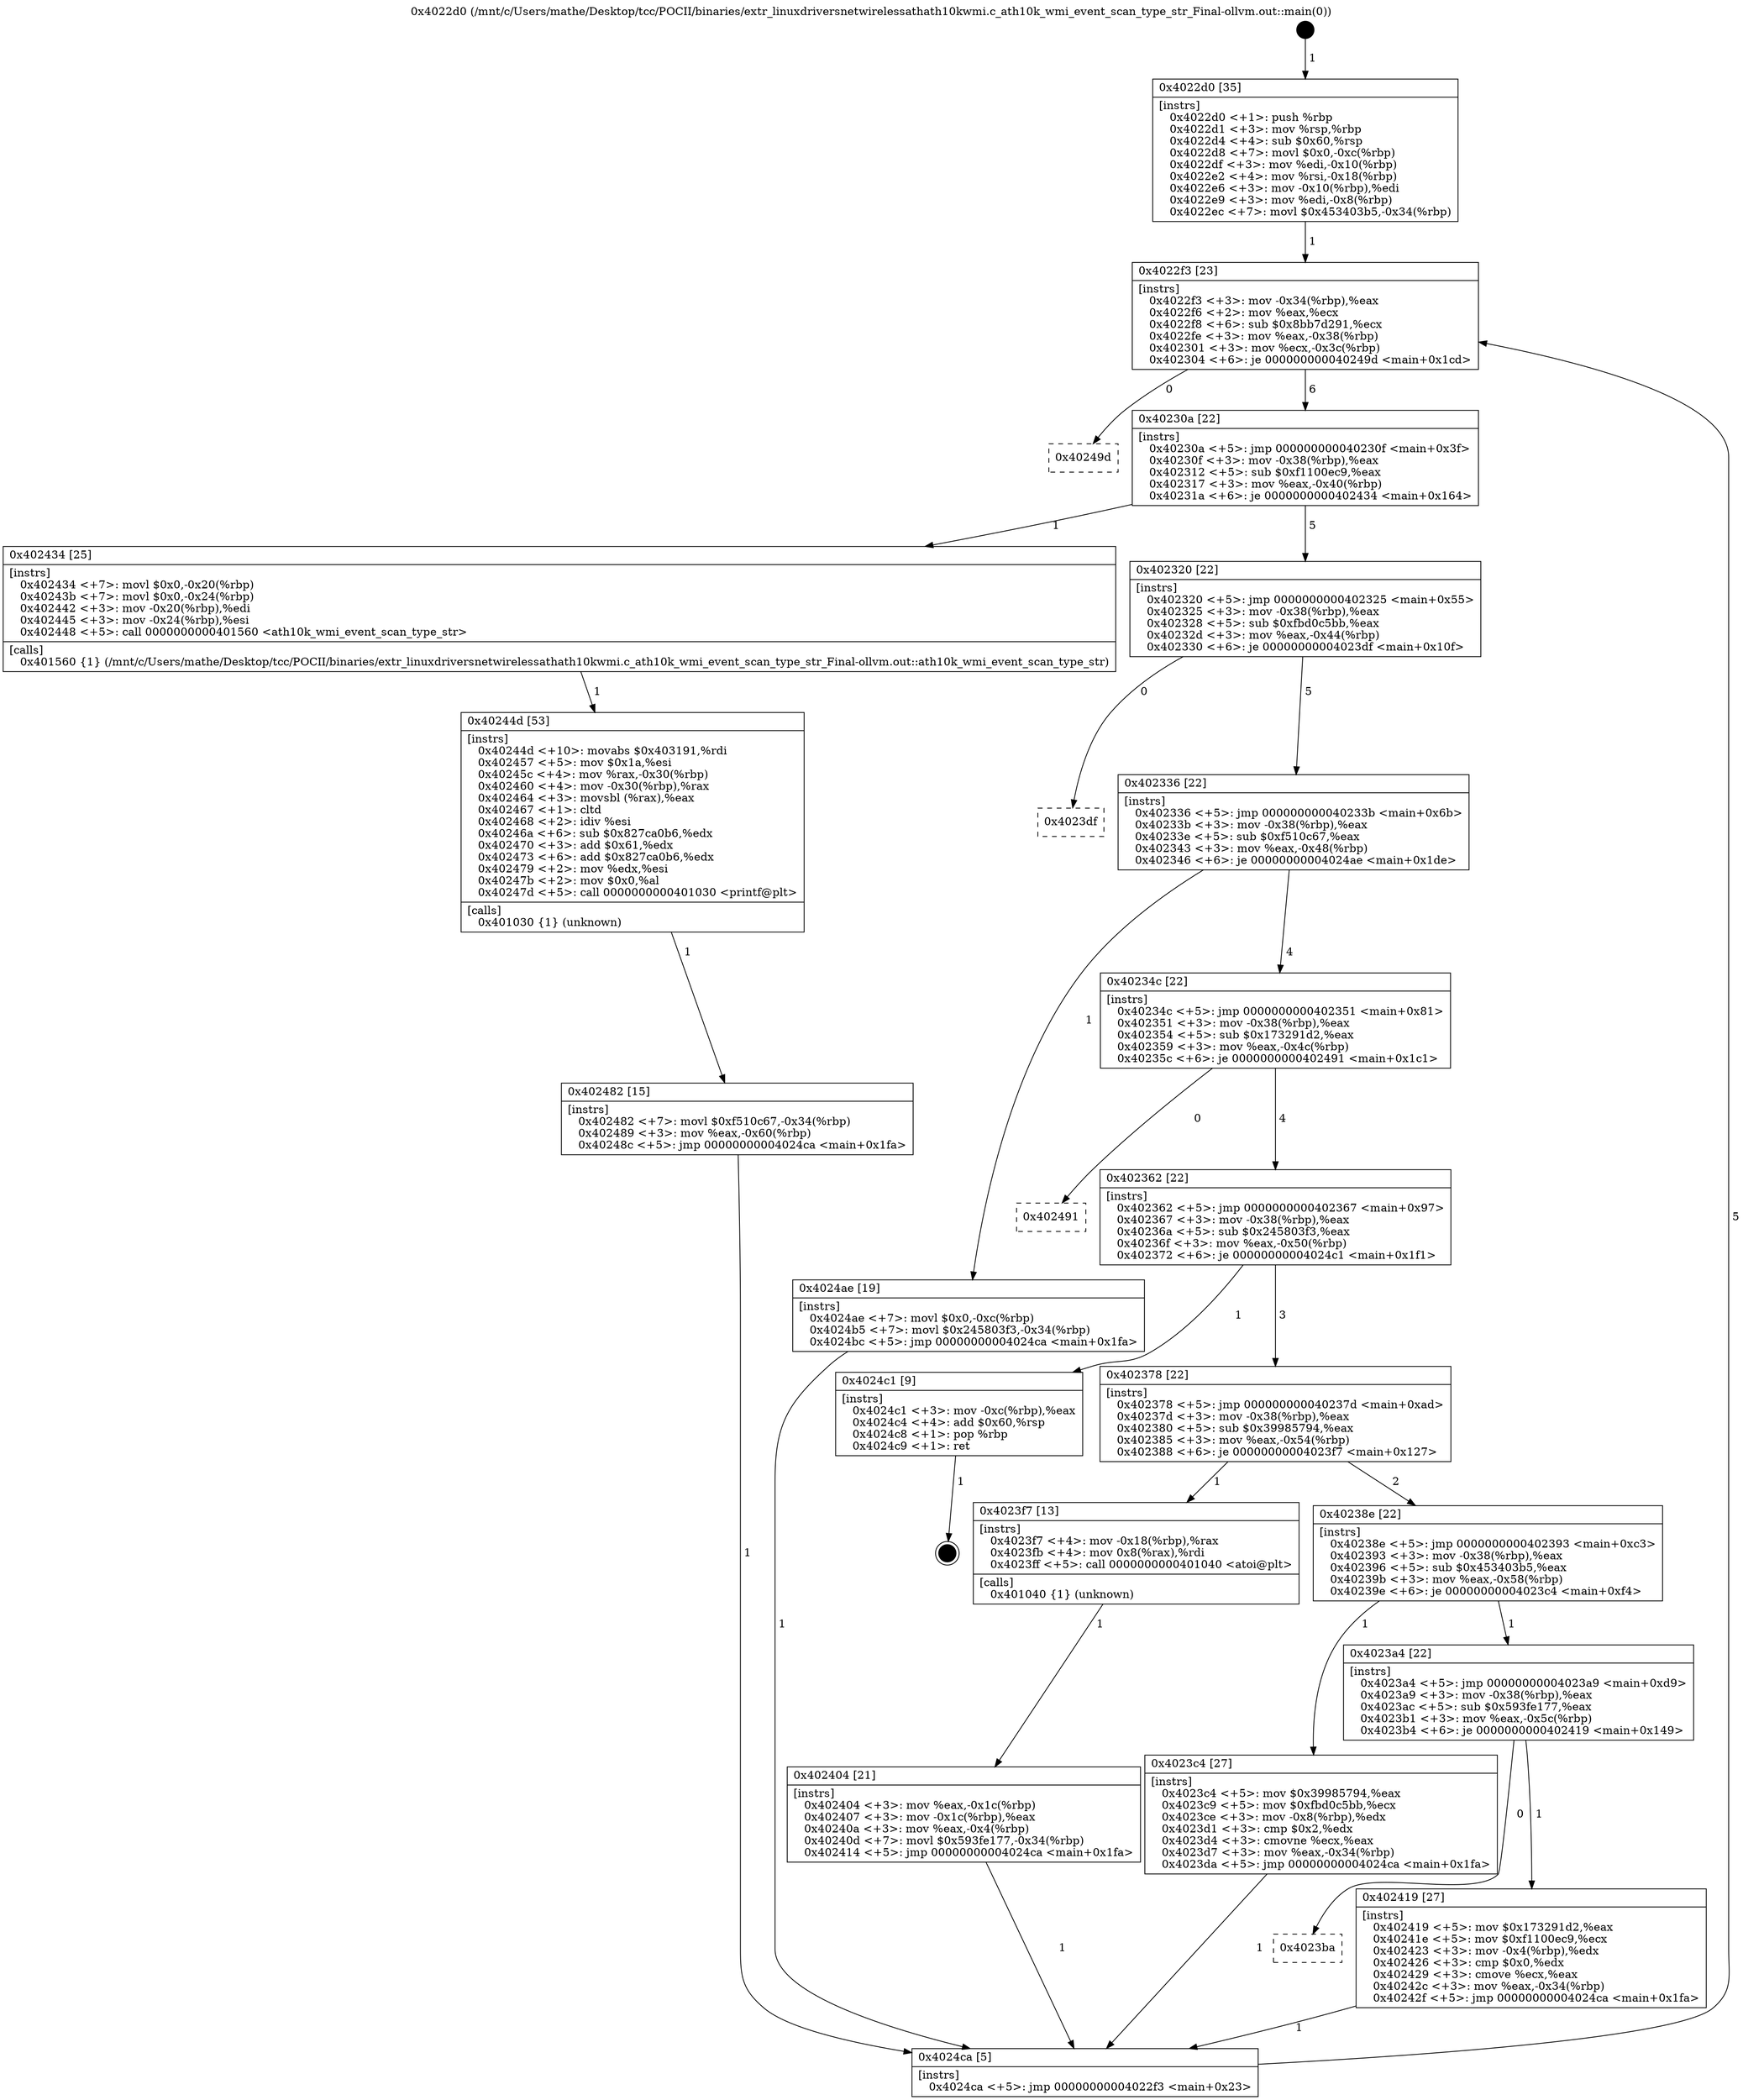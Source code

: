 digraph "0x4022d0" {
  label = "0x4022d0 (/mnt/c/Users/mathe/Desktop/tcc/POCII/binaries/extr_linuxdriversnetwirelessathath10kwmi.c_ath10k_wmi_event_scan_type_str_Final-ollvm.out::main(0))"
  labelloc = "t"
  node[shape=record]

  Entry [label="",width=0.3,height=0.3,shape=circle,fillcolor=black,style=filled]
  "0x4022f3" [label="{
     0x4022f3 [23]\l
     | [instrs]\l
     &nbsp;&nbsp;0x4022f3 \<+3\>: mov -0x34(%rbp),%eax\l
     &nbsp;&nbsp;0x4022f6 \<+2\>: mov %eax,%ecx\l
     &nbsp;&nbsp;0x4022f8 \<+6\>: sub $0x8bb7d291,%ecx\l
     &nbsp;&nbsp;0x4022fe \<+3\>: mov %eax,-0x38(%rbp)\l
     &nbsp;&nbsp;0x402301 \<+3\>: mov %ecx,-0x3c(%rbp)\l
     &nbsp;&nbsp;0x402304 \<+6\>: je 000000000040249d \<main+0x1cd\>\l
  }"]
  "0x40249d" [label="{
     0x40249d\l
  }", style=dashed]
  "0x40230a" [label="{
     0x40230a [22]\l
     | [instrs]\l
     &nbsp;&nbsp;0x40230a \<+5\>: jmp 000000000040230f \<main+0x3f\>\l
     &nbsp;&nbsp;0x40230f \<+3\>: mov -0x38(%rbp),%eax\l
     &nbsp;&nbsp;0x402312 \<+5\>: sub $0xf1100ec9,%eax\l
     &nbsp;&nbsp;0x402317 \<+3\>: mov %eax,-0x40(%rbp)\l
     &nbsp;&nbsp;0x40231a \<+6\>: je 0000000000402434 \<main+0x164\>\l
  }"]
  Exit [label="",width=0.3,height=0.3,shape=circle,fillcolor=black,style=filled,peripheries=2]
  "0x402434" [label="{
     0x402434 [25]\l
     | [instrs]\l
     &nbsp;&nbsp;0x402434 \<+7\>: movl $0x0,-0x20(%rbp)\l
     &nbsp;&nbsp;0x40243b \<+7\>: movl $0x0,-0x24(%rbp)\l
     &nbsp;&nbsp;0x402442 \<+3\>: mov -0x20(%rbp),%edi\l
     &nbsp;&nbsp;0x402445 \<+3\>: mov -0x24(%rbp),%esi\l
     &nbsp;&nbsp;0x402448 \<+5\>: call 0000000000401560 \<ath10k_wmi_event_scan_type_str\>\l
     | [calls]\l
     &nbsp;&nbsp;0x401560 \{1\} (/mnt/c/Users/mathe/Desktop/tcc/POCII/binaries/extr_linuxdriversnetwirelessathath10kwmi.c_ath10k_wmi_event_scan_type_str_Final-ollvm.out::ath10k_wmi_event_scan_type_str)\l
  }"]
  "0x402320" [label="{
     0x402320 [22]\l
     | [instrs]\l
     &nbsp;&nbsp;0x402320 \<+5\>: jmp 0000000000402325 \<main+0x55\>\l
     &nbsp;&nbsp;0x402325 \<+3\>: mov -0x38(%rbp),%eax\l
     &nbsp;&nbsp;0x402328 \<+5\>: sub $0xfbd0c5bb,%eax\l
     &nbsp;&nbsp;0x40232d \<+3\>: mov %eax,-0x44(%rbp)\l
     &nbsp;&nbsp;0x402330 \<+6\>: je 00000000004023df \<main+0x10f\>\l
  }"]
  "0x402482" [label="{
     0x402482 [15]\l
     | [instrs]\l
     &nbsp;&nbsp;0x402482 \<+7\>: movl $0xf510c67,-0x34(%rbp)\l
     &nbsp;&nbsp;0x402489 \<+3\>: mov %eax,-0x60(%rbp)\l
     &nbsp;&nbsp;0x40248c \<+5\>: jmp 00000000004024ca \<main+0x1fa\>\l
  }"]
  "0x4023df" [label="{
     0x4023df\l
  }", style=dashed]
  "0x402336" [label="{
     0x402336 [22]\l
     | [instrs]\l
     &nbsp;&nbsp;0x402336 \<+5\>: jmp 000000000040233b \<main+0x6b\>\l
     &nbsp;&nbsp;0x40233b \<+3\>: mov -0x38(%rbp),%eax\l
     &nbsp;&nbsp;0x40233e \<+5\>: sub $0xf510c67,%eax\l
     &nbsp;&nbsp;0x402343 \<+3\>: mov %eax,-0x48(%rbp)\l
     &nbsp;&nbsp;0x402346 \<+6\>: je 00000000004024ae \<main+0x1de\>\l
  }"]
  "0x40244d" [label="{
     0x40244d [53]\l
     | [instrs]\l
     &nbsp;&nbsp;0x40244d \<+10\>: movabs $0x403191,%rdi\l
     &nbsp;&nbsp;0x402457 \<+5\>: mov $0x1a,%esi\l
     &nbsp;&nbsp;0x40245c \<+4\>: mov %rax,-0x30(%rbp)\l
     &nbsp;&nbsp;0x402460 \<+4\>: mov -0x30(%rbp),%rax\l
     &nbsp;&nbsp;0x402464 \<+3\>: movsbl (%rax),%eax\l
     &nbsp;&nbsp;0x402467 \<+1\>: cltd\l
     &nbsp;&nbsp;0x402468 \<+2\>: idiv %esi\l
     &nbsp;&nbsp;0x40246a \<+6\>: sub $0x827ca0b6,%edx\l
     &nbsp;&nbsp;0x402470 \<+3\>: add $0x61,%edx\l
     &nbsp;&nbsp;0x402473 \<+6\>: add $0x827ca0b6,%edx\l
     &nbsp;&nbsp;0x402479 \<+2\>: mov %edx,%esi\l
     &nbsp;&nbsp;0x40247b \<+2\>: mov $0x0,%al\l
     &nbsp;&nbsp;0x40247d \<+5\>: call 0000000000401030 \<printf@plt\>\l
     | [calls]\l
     &nbsp;&nbsp;0x401030 \{1\} (unknown)\l
  }"]
  "0x4024ae" [label="{
     0x4024ae [19]\l
     | [instrs]\l
     &nbsp;&nbsp;0x4024ae \<+7\>: movl $0x0,-0xc(%rbp)\l
     &nbsp;&nbsp;0x4024b5 \<+7\>: movl $0x245803f3,-0x34(%rbp)\l
     &nbsp;&nbsp;0x4024bc \<+5\>: jmp 00000000004024ca \<main+0x1fa\>\l
  }"]
  "0x40234c" [label="{
     0x40234c [22]\l
     | [instrs]\l
     &nbsp;&nbsp;0x40234c \<+5\>: jmp 0000000000402351 \<main+0x81\>\l
     &nbsp;&nbsp;0x402351 \<+3\>: mov -0x38(%rbp),%eax\l
     &nbsp;&nbsp;0x402354 \<+5\>: sub $0x173291d2,%eax\l
     &nbsp;&nbsp;0x402359 \<+3\>: mov %eax,-0x4c(%rbp)\l
     &nbsp;&nbsp;0x40235c \<+6\>: je 0000000000402491 \<main+0x1c1\>\l
  }"]
  "0x4023ba" [label="{
     0x4023ba\l
  }", style=dashed]
  "0x402491" [label="{
     0x402491\l
  }", style=dashed]
  "0x402362" [label="{
     0x402362 [22]\l
     | [instrs]\l
     &nbsp;&nbsp;0x402362 \<+5\>: jmp 0000000000402367 \<main+0x97\>\l
     &nbsp;&nbsp;0x402367 \<+3\>: mov -0x38(%rbp),%eax\l
     &nbsp;&nbsp;0x40236a \<+5\>: sub $0x245803f3,%eax\l
     &nbsp;&nbsp;0x40236f \<+3\>: mov %eax,-0x50(%rbp)\l
     &nbsp;&nbsp;0x402372 \<+6\>: je 00000000004024c1 \<main+0x1f1\>\l
  }"]
  "0x402419" [label="{
     0x402419 [27]\l
     | [instrs]\l
     &nbsp;&nbsp;0x402419 \<+5\>: mov $0x173291d2,%eax\l
     &nbsp;&nbsp;0x40241e \<+5\>: mov $0xf1100ec9,%ecx\l
     &nbsp;&nbsp;0x402423 \<+3\>: mov -0x4(%rbp),%edx\l
     &nbsp;&nbsp;0x402426 \<+3\>: cmp $0x0,%edx\l
     &nbsp;&nbsp;0x402429 \<+3\>: cmove %ecx,%eax\l
     &nbsp;&nbsp;0x40242c \<+3\>: mov %eax,-0x34(%rbp)\l
     &nbsp;&nbsp;0x40242f \<+5\>: jmp 00000000004024ca \<main+0x1fa\>\l
  }"]
  "0x4024c1" [label="{
     0x4024c1 [9]\l
     | [instrs]\l
     &nbsp;&nbsp;0x4024c1 \<+3\>: mov -0xc(%rbp),%eax\l
     &nbsp;&nbsp;0x4024c4 \<+4\>: add $0x60,%rsp\l
     &nbsp;&nbsp;0x4024c8 \<+1\>: pop %rbp\l
     &nbsp;&nbsp;0x4024c9 \<+1\>: ret\l
  }"]
  "0x402378" [label="{
     0x402378 [22]\l
     | [instrs]\l
     &nbsp;&nbsp;0x402378 \<+5\>: jmp 000000000040237d \<main+0xad\>\l
     &nbsp;&nbsp;0x40237d \<+3\>: mov -0x38(%rbp),%eax\l
     &nbsp;&nbsp;0x402380 \<+5\>: sub $0x39985794,%eax\l
     &nbsp;&nbsp;0x402385 \<+3\>: mov %eax,-0x54(%rbp)\l
     &nbsp;&nbsp;0x402388 \<+6\>: je 00000000004023f7 \<main+0x127\>\l
  }"]
  "0x402404" [label="{
     0x402404 [21]\l
     | [instrs]\l
     &nbsp;&nbsp;0x402404 \<+3\>: mov %eax,-0x1c(%rbp)\l
     &nbsp;&nbsp;0x402407 \<+3\>: mov -0x1c(%rbp),%eax\l
     &nbsp;&nbsp;0x40240a \<+3\>: mov %eax,-0x4(%rbp)\l
     &nbsp;&nbsp;0x40240d \<+7\>: movl $0x593fe177,-0x34(%rbp)\l
     &nbsp;&nbsp;0x402414 \<+5\>: jmp 00000000004024ca \<main+0x1fa\>\l
  }"]
  "0x4023f7" [label="{
     0x4023f7 [13]\l
     | [instrs]\l
     &nbsp;&nbsp;0x4023f7 \<+4\>: mov -0x18(%rbp),%rax\l
     &nbsp;&nbsp;0x4023fb \<+4\>: mov 0x8(%rax),%rdi\l
     &nbsp;&nbsp;0x4023ff \<+5\>: call 0000000000401040 \<atoi@plt\>\l
     | [calls]\l
     &nbsp;&nbsp;0x401040 \{1\} (unknown)\l
  }"]
  "0x40238e" [label="{
     0x40238e [22]\l
     | [instrs]\l
     &nbsp;&nbsp;0x40238e \<+5\>: jmp 0000000000402393 \<main+0xc3\>\l
     &nbsp;&nbsp;0x402393 \<+3\>: mov -0x38(%rbp),%eax\l
     &nbsp;&nbsp;0x402396 \<+5\>: sub $0x453403b5,%eax\l
     &nbsp;&nbsp;0x40239b \<+3\>: mov %eax,-0x58(%rbp)\l
     &nbsp;&nbsp;0x40239e \<+6\>: je 00000000004023c4 \<main+0xf4\>\l
  }"]
  "0x4022d0" [label="{
     0x4022d0 [35]\l
     | [instrs]\l
     &nbsp;&nbsp;0x4022d0 \<+1\>: push %rbp\l
     &nbsp;&nbsp;0x4022d1 \<+3\>: mov %rsp,%rbp\l
     &nbsp;&nbsp;0x4022d4 \<+4\>: sub $0x60,%rsp\l
     &nbsp;&nbsp;0x4022d8 \<+7\>: movl $0x0,-0xc(%rbp)\l
     &nbsp;&nbsp;0x4022df \<+3\>: mov %edi,-0x10(%rbp)\l
     &nbsp;&nbsp;0x4022e2 \<+4\>: mov %rsi,-0x18(%rbp)\l
     &nbsp;&nbsp;0x4022e6 \<+3\>: mov -0x10(%rbp),%edi\l
     &nbsp;&nbsp;0x4022e9 \<+3\>: mov %edi,-0x8(%rbp)\l
     &nbsp;&nbsp;0x4022ec \<+7\>: movl $0x453403b5,-0x34(%rbp)\l
  }"]
  "0x4023c4" [label="{
     0x4023c4 [27]\l
     | [instrs]\l
     &nbsp;&nbsp;0x4023c4 \<+5\>: mov $0x39985794,%eax\l
     &nbsp;&nbsp;0x4023c9 \<+5\>: mov $0xfbd0c5bb,%ecx\l
     &nbsp;&nbsp;0x4023ce \<+3\>: mov -0x8(%rbp),%edx\l
     &nbsp;&nbsp;0x4023d1 \<+3\>: cmp $0x2,%edx\l
     &nbsp;&nbsp;0x4023d4 \<+3\>: cmovne %ecx,%eax\l
     &nbsp;&nbsp;0x4023d7 \<+3\>: mov %eax,-0x34(%rbp)\l
     &nbsp;&nbsp;0x4023da \<+5\>: jmp 00000000004024ca \<main+0x1fa\>\l
  }"]
  "0x4023a4" [label="{
     0x4023a4 [22]\l
     | [instrs]\l
     &nbsp;&nbsp;0x4023a4 \<+5\>: jmp 00000000004023a9 \<main+0xd9\>\l
     &nbsp;&nbsp;0x4023a9 \<+3\>: mov -0x38(%rbp),%eax\l
     &nbsp;&nbsp;0x4023ac \<+5\>: sub $0x593fe177,%eax\l
     &nbsp;&nbsp;0x4023b1 \<+3\>: mov %eax,-0x5c(%rbp)\l
     &nbsp;&nbsp;0x4023b4 \<+6\>: je 0000000000402419 \<main+0x149\>\l
  }"]
  "0x4024ca" [label="{
     0x4024ca [5]\l
     | [instrs]\l
     &nbsp;&nbsp;0x4024ca \<+5\>: jmp 00000000004022f3 \<main+0x23\>\l
  }"]
  Entry -> "0x4022d0" [label=" 1"]
  "0x4022f3" -> "0x40249d" [label=" 0"]
  "0x4022f3" -> "0x40230a" [label=" 6"]
  "0x4024c1" -> Exit [label=" 1"]
  "0x40230a" -> "0x402434" [label=" 1"]
  "0x40230a" -> "0x402320" [label=" 5"]
  "0x4024ae" -> "0x4024ca" [label=" 1"]
  "0x402320" -> "0x4023df" [label=" 0"]
  "0x402320" -> "0x402336" [label=" 5"]
  "0x402482" -> "0x4024ca" [label=" 1"]
  "0x402336" -> "0x4024ae" [label=" 1"]
  "0x402336" -> "0x40234c" [label=" 4"]
  "0x40244d" -> "0x402482" [label=" 1"]
  "0x40234c" -> "0x402491" [label=" 0"]
  "0x40234c" -> "0x402362" [label=" 4"]
  "0x402434" -> "0x40244d" [label=" 1"]
  "0x402362" -> "0x4024c1" [label=" 1"]
  "0x402362" -> "0x402378" [label=" 3"]
  "0x402419" -> "0x4024ca" [label=" 1"]
  "0x402378" -> "0x4023f7" [label=" 1"]
  "0x402378" -> "0x40238e" [label=" 2"]
  "0x4023a4" -> "0x402419" [label=" 1"]
  "0x40238e" -> "0x4023c4" [label=" 1"]
  "0x40238e" -> "0x4023a4" [label=" 1"]
  "0x4023c4" -> "0x4024ca" [label=" 1"]
  "0x4022d0" -> "0x4022f3" [label=" 1"]
  "0x4024ca" -> "0x4022f3" [label=" 5"]
  "0x4023f7" -> "0x402404" [label=" 1"]
  "0x402404" -> "0x4024ca" [label=" 1"]
  "0x4023a4" -> "0x4023ba" [label=" 0"]
}
